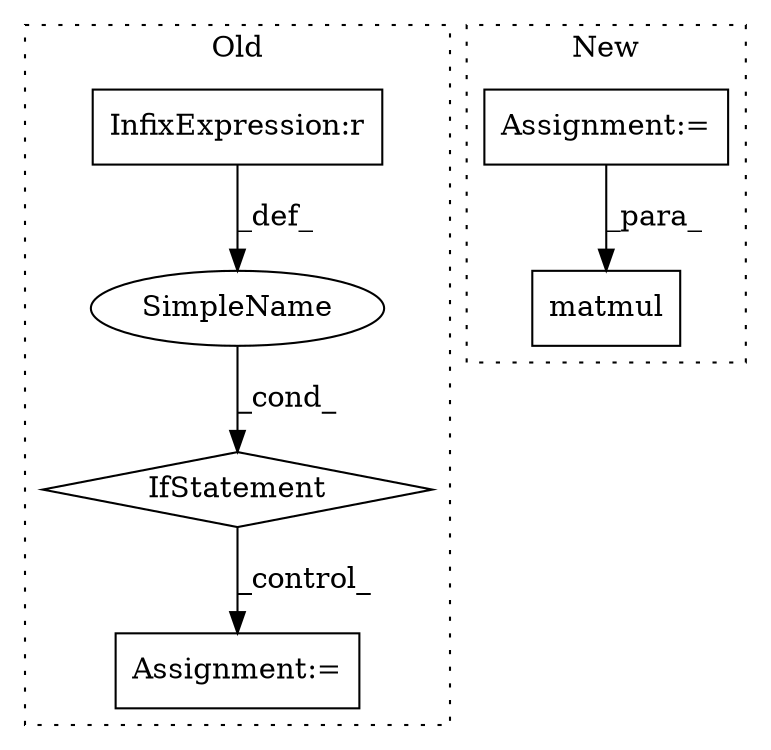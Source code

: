 digraph G {
subgraph cluster0 {
1 [label="IfStatement" a="25" s="21876,21894" l="4,2" shape="diamond"];
4 [label="Assignment:=" a="7" s="22501" l="1" shape="box"];
5 [label="SimpleName" a="42" s="" l="" shape="ellipse"];
6 [label="InfixExpression:r" a="27" s="21885" l="4" shape="box"];
label = "Old";
style="dotted";
}
subgraph cluster1 {
2 [label="matmul" a="32" s="23963,24079" l="7,1" shape="box"];
3 [label="Assignment:=" a="7" s="23721" l="1" shape="box"];
label = "New";
style="dotted";
}
1 -> 4 [label="_control_"];
3 -> 2 [label="_para_"];
5 -> 1 [label="_cond_"];
6 -> 5 [label="_def_"];
}